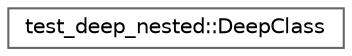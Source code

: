 digraph "类继承关系图"
{
 // LATEX_PDF_SIZE
  bgcolor="transparent";
  edge [fontname=Helvetica,fontsize=10,labelfontname=Helvetica,labelfontsize=10];
  node [fontname=Helvetica,fontsize=10,shape=box,height=0.2,width=0.4];
  rankdir="LR";
  Node0 [id="Node000000",label="test_deep_nested::DeepClass",height=0.2,width=0.4,color="grey40", fillcolor="white", style="filled",URL="$classtest__deep__nested_1_1_deep_class.html",tooltip=" "];
}
